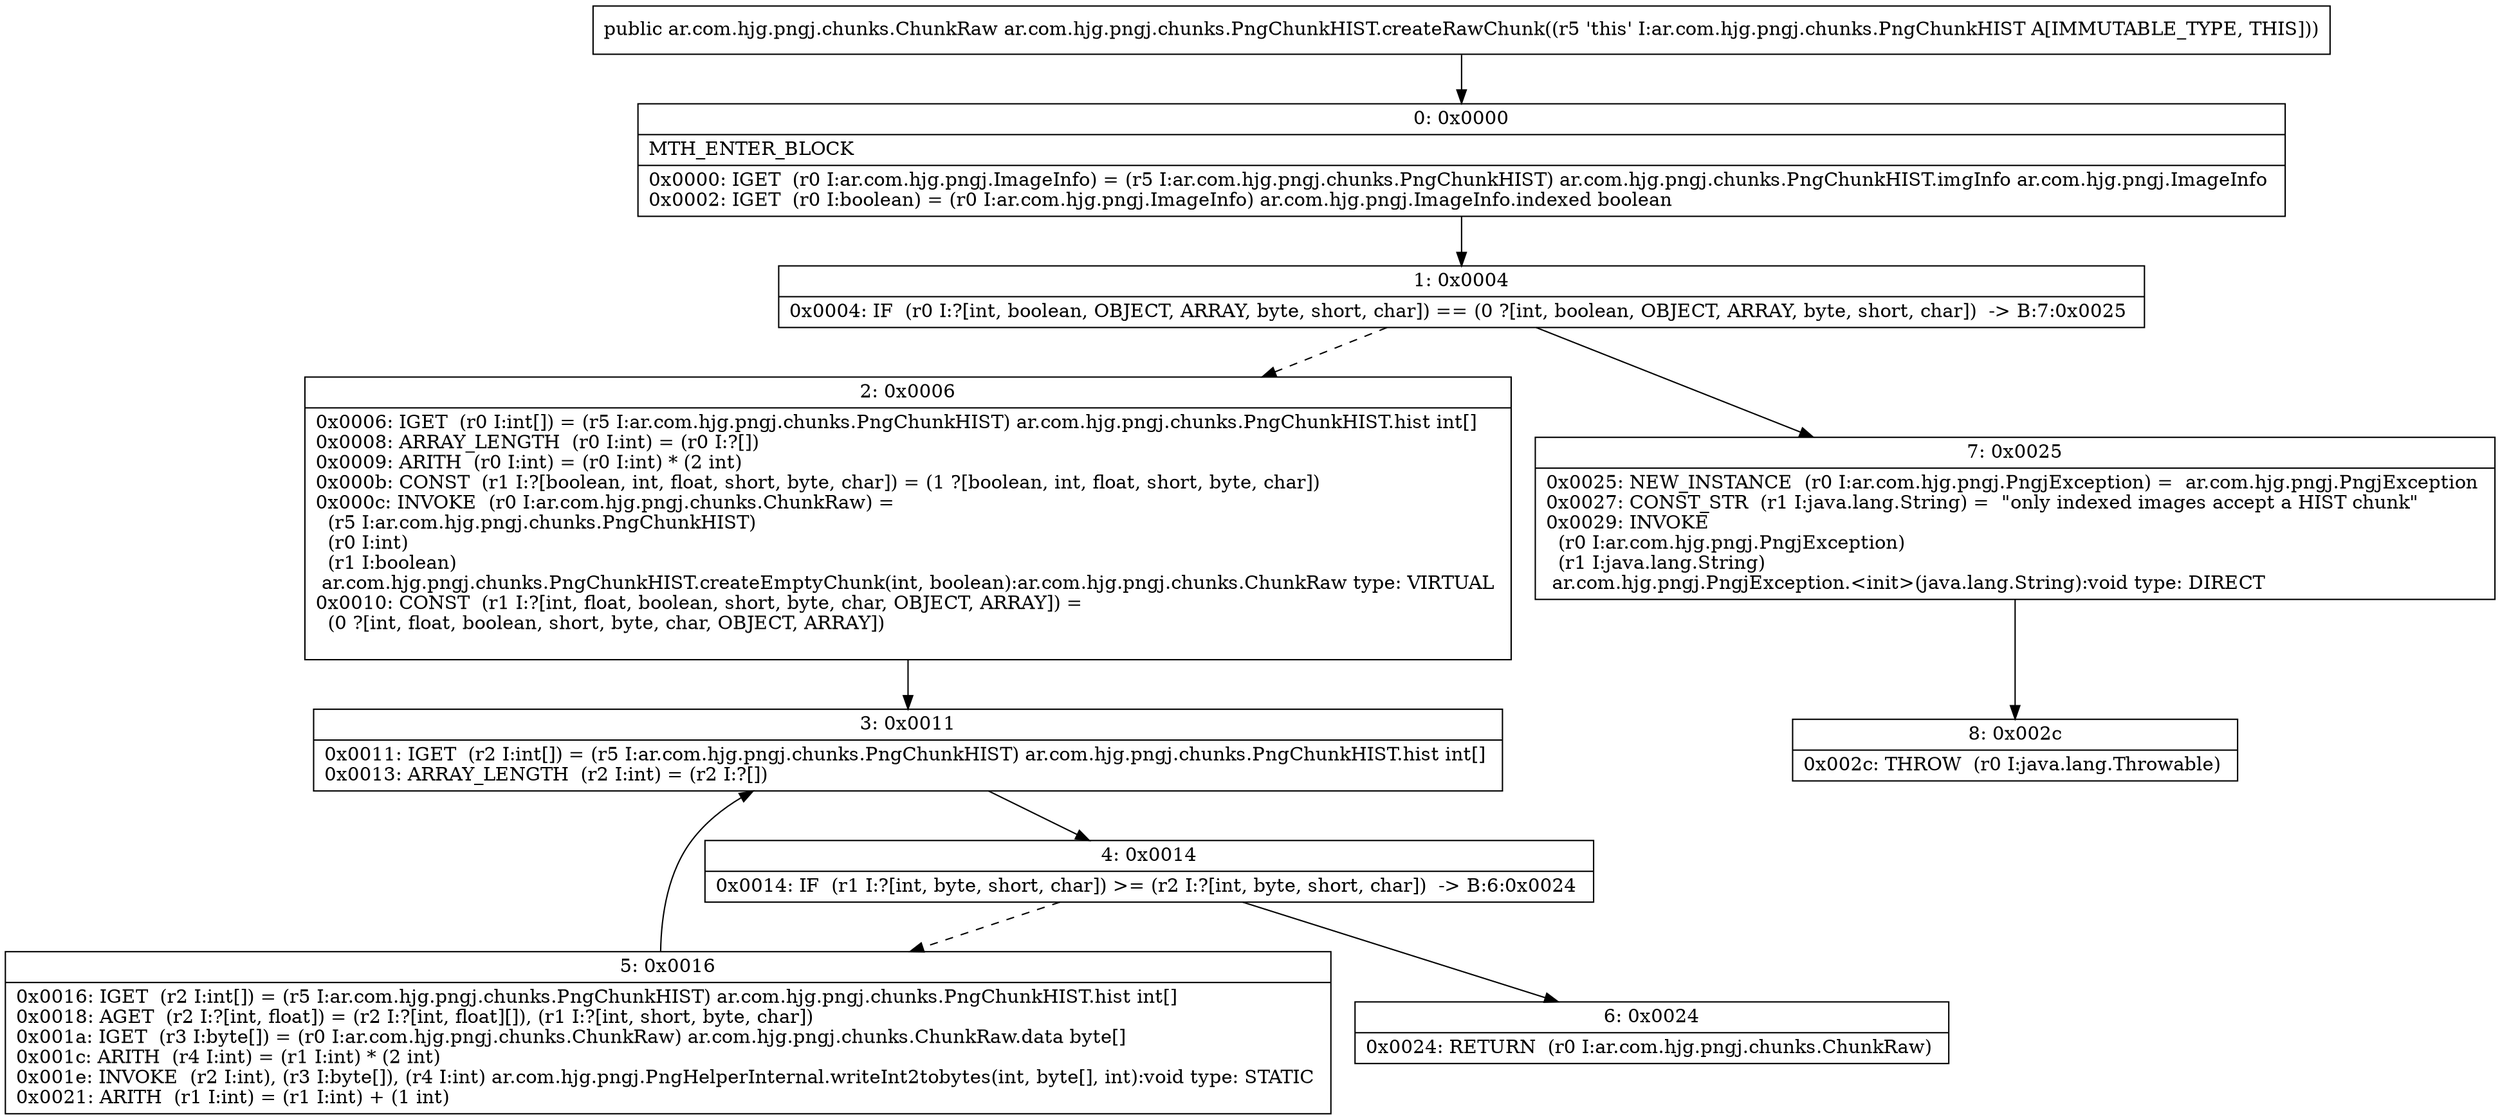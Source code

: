 digraph "CFG forar.com.hjg.pngj.chunks.PngChunkHIST.createRawChunk()Lar\/com\/hjg\/pngj\/chunks\/ChunkRaw;" {
Node_0 [shape=record,label="{0\:\ 0x0000|MTH_ENTER_BLOCK\l|0x0000: IGET  (r0 I:ar.com.hjg.pngj.ImageInfo) = (r5 I:ar.com.hjg.pngj.chunks.PngChunkHIST) ar.com.hjg.pngj.chunks.PngChunkHIST.imgInfo ar.com.hjg.pngj.ImageInfo \l0x0002: IGET  (r0 I:boolean) = (r0 I:ar.com.hjg.pngj.ImageInfo) ar.com.hjg.pngj.ImageInfo.indexed boolean \l}"];
Node_1 [shape=record,label="{1\:\ 0x0004|0x0004: IF  (r0 I:?[int, boolean, OBJECT, ARRAY, byte, short, char]) == (0 ?[int, boolean, OBJECT, ARRAY, byte, short, char])  \-\> B:7:0x0025 \l}"];
Node_2 [shape=record,label="{2\:\ 0x0006|0x0006: IGET  (r0 I:int[]) = (r5 I:ar.com.hjg.pngj.chunks.PngChunkHIST) ar.com.hjg.pngj.chunks.PngChunkHIST.hist int[] \l0x0008: ARRAY_LENGTH  (r0 I:int) = (r0 I:?[]) \l0x0009: ARITH  (r0 I:int) = (r0 I:int) * (2 int) \l0x000b: CONST  (r1 I:?[boolean, int, float, short, byte, char]) = (1 ?[boolean, int, float, short, byte, char]) \l0x000c: INVOKE  (r0 I:ar.com.hjg.pngj.chunks.ChunkRaw) = \l  (r5 I:ar.com.hjg.pngj.chunks.PngChunkHIST)\l  (r0 I:int)\l  (r1 I:boolean)\l ar.com.hjg.pngj.chunks.PngChunkHIST.createEmptyChunk(int, boolean):ar.com.hjg.pngj.chunks.ChunkRaw type: VIRTUAL \l0x0010: CONST  (r1 I:?[int, float, boolean, short, byte, char, OBJECT, ARRAY]) = \l  (0 ?[int, float, boolean, short, byte, char, OBJECT, ARRAY])\l \l}"];
Node_3 [shape=record,label="{3\:\ 0x0011|0x0011: IGET  (r2 I:int[]) = (r5 I:ar.com.hjg.pngj.chunks.PngChunkHIST) ar.com.hjg.pngj.chunks.PngChunkHIST.hist int[] \l0x0013: ARRAY_LENGTH  (r2 I:int) = (r2 I:?[]) \l}"];
Node_4 [shape=record,label="{4\:\ 0x0014|0x0014: IF  (r1 I:?[int, byte, short, char]) \>= (r2 I:?[int, byte, short, char])  \-\> B:6:0x0024 \l}"];
Node_5 [shape=record,label="{5\:\ 0x0016|0x0016: IGET  (r2 I:int[]) = (r5 I:ar.com.hjg.pngj.chunks.PngChunkHIST) ar.com.hjg.pngj.chunks.PngChunkHIST.hist int[] \l0x0018: AGET  (r2 I:?[int, float]) = (r2 I:?[int, float][]), (r1 I:?[int, short, byte, char]) \l0x001a: IGET  (r3 I:byte[]) = (r0 I:ar.com.hjg.pngj.chunks.ChunkRaw) ar.com.hjg.pngj.chunks.ChunkRaw.data byte[] \l0x001c: ARITH  (r4 I:int) = (r1 I:int) * (2 int) \l0x001e: INVOKE  (r2 I:int), (r3 I:byte[]), (r4 I:int) ar.com.hjg.pngj.PngHelperInternal.writeInt2tobytes(int, byte[], int):void type: STATIC \l0x0021: ARITH  (r1 I:int) = (r1 I:int) + (1 int) \l}"];
Node_6 [shape=record,label="{6\:\ 0x0024|0x0024: RETURN  (r0 I:ar.com.hjg.pngj.chunks.ChunkRaw) \l}"];
Node_7 [shape=record,label="{7\:\ 0x0025|0x0025: NEW_INSTANCE  (r0 I:ar.com.hjg.pngj.PngjException) =  ar.com.hjg.pngj.PngjException \l0x0027: CONST_STR  (r1 I:java.lang.String) =  \"only indexed images accept a HIST chunk\" \l0x0029: INVOKE  \l  (r0 I:ar.com.hjg.pngj.PngjException)\l  (r1 I:java.lang.String)\l ar.com.hjg.pngj.PngjException.\<init\>(java.lang.String):void type: DIRECT \l}"];
Node_8 [shape=record,label="{8\:\ 0x002c|0x002c: THROW  (r0 I:java.lang.Throwable) \l}"];
MethodNode[shape=record,label="{public ar.com.hjg.pngj.chunks.ChunkRaw ar.com.hjg.pngj.chunks.PngChunkHIST.createRawChunk((r5 'this' I:ar.com.hjg.pngj.chunks.PngChunkHIST A[IMMUTABLE_TYPE, THIS])) }"];
MethodNode -> Node_0;
Node_0 -> Node_1;
Node_1 -> Node_2[style=dashed];
Node_1 -> Node_7;
Node_2 -> Node_3;
Node_3 -> Node_4;
Node_4 -> Node_5[style=dashed];
Node_4 -> Node_6;
Node_5 -> Node_3;
Node_7 -> Node_8;
}

